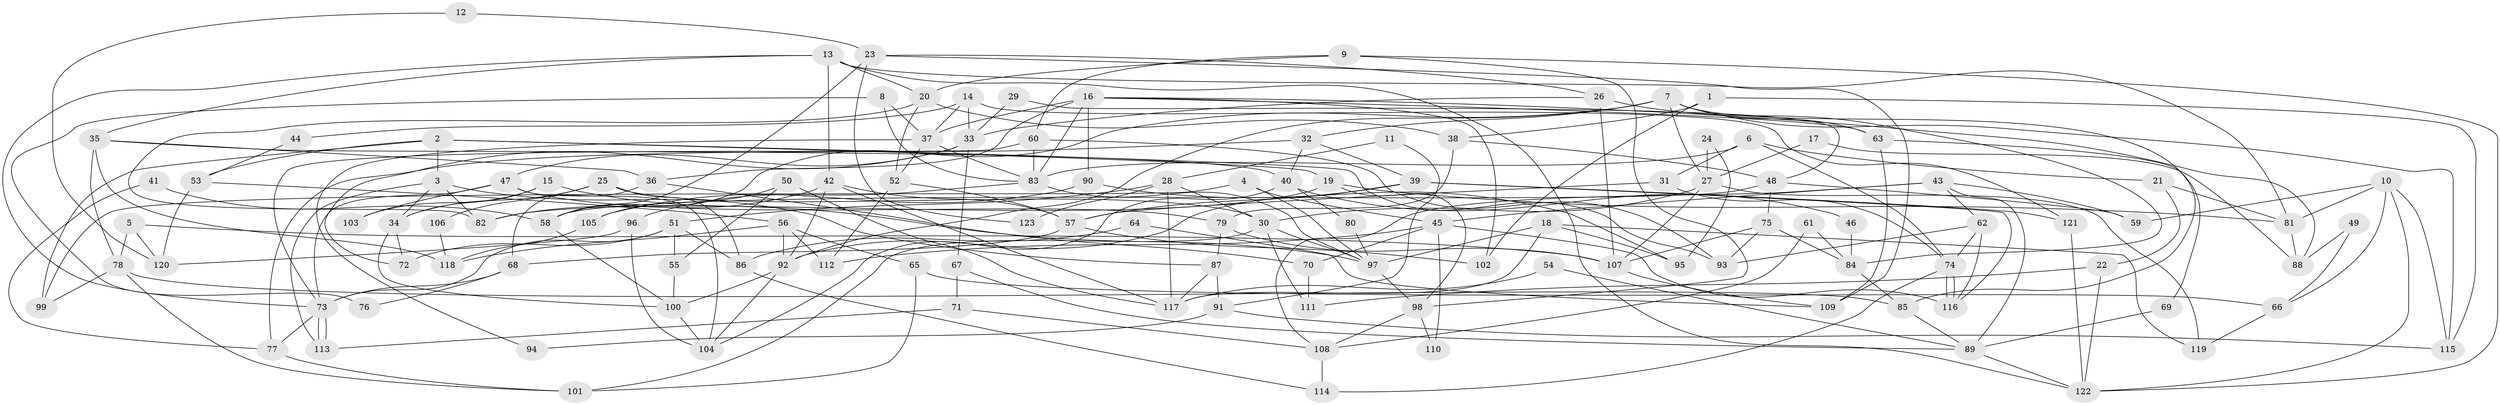 // coarse degree distribution, {5: 0.1506849315068493, 12: 0.0273972602739726, 3: 0.1643835616438356, 4: 0.1780821917808219, 11: 0.0273972602739726, 10: 0.0547945205479452, 6: 0.0958904109589041, 9: 0.0273972602739726, 8: 0.0684931506849315, 2: 0.1917808219178082, 13: 0.0136986301369863}
// Generated by graph-tools (version 1.1) at 2025/18/03/04/25 18:18:33]
// undirected, 123 vertices, 246 edges
graph export_dot {
graph [start="1"]
  node [color=gray90,style=filled];
  1;
  2;
  3;
  4;
  5;
  6;
  7;
  8;
  9;
  10;
  11;
  12;
  13;
  14;
  15;
  16;
  17;
  18;
  19;
  20;
  21;
  22;
  23;
  24;
  25;
  26;
  27;
  28;
  29;
  30;
  31;
  32;
  33;
  34;
  35;
  36;
  37;
  38;
  39;
  40;
  41;
  42;
  43;
  44;
  45;
  46;
  47;
  48;
  49;
  50;
  51;
  52;
  53;
  54;
  55;
  56;
  57;
  58;
  59;
  60;
  61;
  62;
  63;
  64;
  65;
  66;
  67;
  68;
  69;
  70;
  71;
  72;
  73;
  74;
  75;
  76;
  77;
  78;
  79;
  80;
  81;
  82;
  83;
  84;
  85;
  86;
  87;
  88;
  89;
  90;
  91;
  92;
  93;
  94;
  95;
  96;
  97;
  98;
  99;
  100;
  101;
  102;
  103;
  104;
  105;
  106;
  107;
  108;
  109;
  110;
  111;
  112;
  113;
  114;
  115;
  116;
  117;
  118;
  119;
  120;
  121;
  122;
  123;
  1 -- 102;
  1 -- 115;
  1 -- 38;
  2 -- 19;
  2 -- 93;
  2 -- 3;
  2 -- 53;
  2 -- 99;
  3 -- 82;
  3 -- 34;
  3 -- 87;
  3 -- 113;
  4 -- 99;
  4 -- 97;
  4 -- 45;
  5 -- 78;
  5 -- 107;
  5 -- 120;
  6 -- 74;
  6 -- 21;
  6 -- 31;
  6 -- 83;
  7 -- 27;
  7 -- 32;
  7 -- 58;
  7 -- 63;
  7 -- 85;
  7 -- 92;
  7 -- 115;
  8 -- 37;
  8 -- 83;
  8 -- 76;
  9 -- 98;
  9 -- 60;
  9 -- 20;
  9 -- 122;
  10 -- 81;
  10 -- 122;
  10 -- 59;
  10 -- 66;
  10 -- 115;
  11 -- 28;
  11 -- 91;
  12 -- 23;
  12 -- 120;
  13 -- 122;
  13 -- 20;
  13 -- 35;
  13 -- 42;
  13 -- 73;
  13 -- 81;
  14 -- 121;
  14 -- 33;
  14 -- 37;
  14 -- 44;
  15 -- 34;
  15 -- 97;
  15 -- 103;
  16 -- 37;
  16 -- 83;
  16 -- 36;
  16 -- 63;
  16 -- 88;
  16 -- 90;
  16 -- 102;
  17 -- 88;
  17 -- 27;
  18 -- 117;
  18 -- 97;
  18 -- 95;
  18 -- 119;
  19 -- 82;
  19 -- 98;
  19 -- 81;
  20 -- 52;
  20 -- 38;
  20 -- 82;
  21 -- 22;
  21 -- 81;
  22 -- 122;
  22 -- 111;
  23 -- 109;
  23 -- 26;
  23 -- 58;
  23 -- 123;
  24 -- 27;
  24 -- 95;
  25 -- 34;
  25 -- 86;
  25 -- 30;
  25 -- 106;
  26 -- 107;
  26 -- 33;
  26 -- 84;
  27 -- 119;
  27 -- 30;
  27 -- 107;
  28 -- 117;
  28 -- 30;
  28 -- 51;
  28 -- 123;
  29 -- 33;
  29 -- 48;
  30 -- 101;
  30 -- 97;
  30 -- 111;
  31 -- 57;
  31 -- 74;
  32 -- 39;
  32 -- 40;
  32 -- 77;
  33 -- 47;
  33 -- 72;
  33 -- 67;
  34 -- 100;
  34 -- 72;
  35 -- 36;
  35 -- 40;
  35 -- 78;
  35 -- 118;
  36 -- 68;
  36 -- 70;
  37 -- 83;
  37 -- 52;
  37 -- 94;
  38 -- 48;
  38 -- 79;
  39 -- 57;
  39 -- 116;
  39 -- 92;
  39 -- 121;
  40 -- 104;
  40 -- 46;
  40 -- 80;
  41 -- 77;
  41 -- 58;
  42 -- 92;
  42 -- 57;
  42 -- 82;
  42 -- 117;
  43 -- 62;
  43 -- 59;
  43 -- 45;
  43 -- 89;
  43 -- 108;
  44 -- 53;
  45 -- 70;
  45 -- 110;
  45 -- 112;
  45 -- 116;
  46 -- 84;
  47 -- 73;
  47 -- 104;
  47 -- 79;
  47 -- 103;
  48 -- 58;
  48 -- 59;
  48 -- 75;
  49 -- 66;
  49 -- 88;
  50 -- 55;
  50 -- 117;
  50 -- 105;
  51 -- 73;
  51 -- 55;
  51 -- 72;
  51 -- 86;
  52 -- 112;
  52 -- 57;
  53 -- 120;
  53 -- 56;
  54 -- 117;
  54 -- 89;
  55 -- 100;
  56 -- 92;
  56 -- 65;
  56 -- 112;
  56 -- 118;
  57 -- 68;
  57 -- 102;
  58 -- 100;
  60 -- 93;
  60 -- 73;
  60 -- 83;
  61 -- 108;
  61 -- 84;
  62 -- 116;
  62 -- 74;
  62 -- 93;
  63 -- 69;
  63 -- 109;
  64 -- 109;
  64 -- 86;
  65 -- 101;
  65 -- 66;
  66 -- 119;
  67 -- 89;
  67 -- 71;
  68 -- 73;
  68 -- 76;
  69 -- 89;
  70 -- 111;
  71 -- 113;
  71 -- 108;
  73 -- 113;
  73 -- 113;
  73 -- 77;
  74 -- 116;
  74 -- 116;
  74 -- 114;
  75 -- 107;
  75 -- 84;
  75 -- 93;
  77 -- 101;
  78 -- 85;
  78 -- 99;
  78 -- 101;
  79 -- 87;
  79 -- 107;
  80 -- 97;
  81 -- 88;
  83 -- 96;
  83 -- 97;
  84 -- 85;
  85 -- 89;
  86 -- 114;
  87 -- 91;
  87 -- 117;
  89 -- 122;
  90 -- 105;
  90 -- 95;
  91 -- 115;
  91 -- 94;
  92 -- 100;
  92 -- 104;
  96 -- 104;
  96 -- 120;
  97 -- 98;
  98 -- 108;
  98 -- 110;
  100 -- 104;
  105 -- 118;
  106 -- 118;
  107 -- 109;
  108 -- 114;
  121 -- 122;
}
